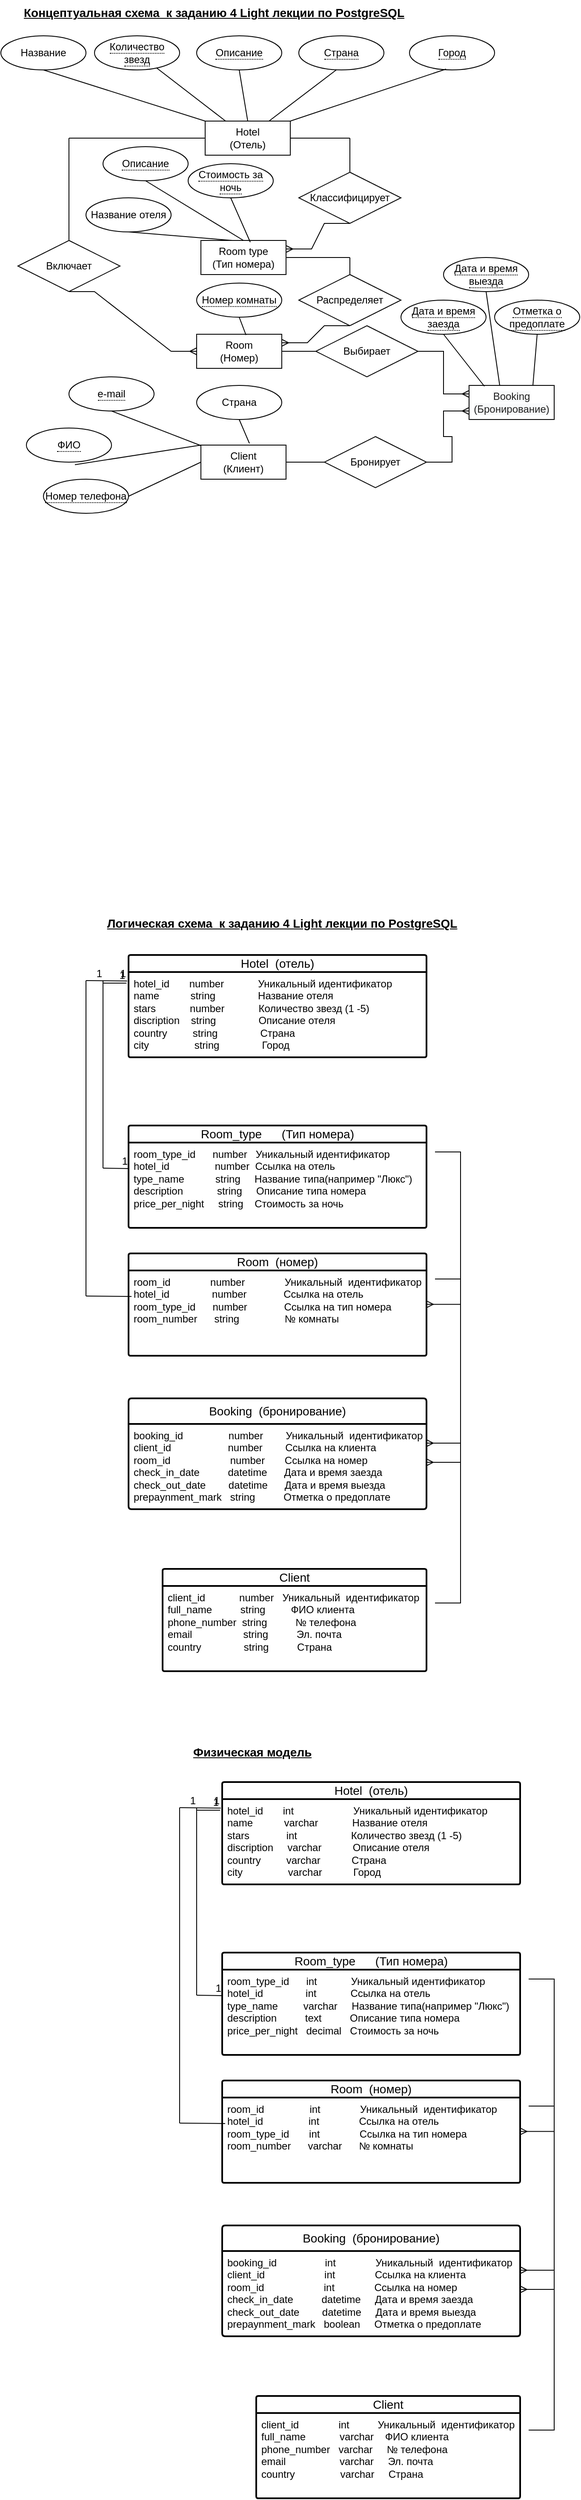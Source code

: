 <mxfile version="26.1.0">
  <diagram id="R2lEEEUBdFMjLlhIrx00" name="Page-1">
    <mxGraphModel grid="1" page="1" gridSize="10" guides="1" tooltips="1" connect="1" arrows="1" fold="1" pageScale="1" pageWidth="850" pageHeight="1100" math="0" shadow="0" extFonts="Permanent Marker^https://fonts.googleapis.com/css?family=Permanent+Marker">
      <root>
        <mxCell id="0" />
        <mxCell id="1" parent="0" />
        <mxCell id="Js0cXWCq9HuopqKwZKAy-24" value="&lt;font style=&quot;vertical-align: inherit;&quot;&gt;&lt;font style=&quot;vertical-align: inherit; font-size: 14px;&quot;&gt;&lt;b&gt;&lt;u&gt;Логическая схема&amp;nbsp; к заданию 4 Light лекции по PostgreSQL&lt;/u&gt;&lt;/b&gt;&lt;/font&gt;&lt;/font&gt;" style="text;html=1;align=center;verticalAlign=middle;resizable=0;points=[];autosize=1;strokeColor=none;fillColor=none;" vertex="1" parent="1">
          <mxGeometry x="175" y="-2" width="430" height="30" as="geometry" />
        </mxCell>
        <mxCell id="eTRv6Jro5ZE7D0PdQX2G-57" value="&lt;font style=&quot;vertical-align: inherit;&quot;&gt;&lt;font style=&quot;vertical-align: inherit;&quot;&gt;Hotel&lt;/font&gt;&lt;/font&gt;&lt;div&gt;&lt;font style=&quot;vertical-align: inherit;&quot;&gt;&lt;font style=&quot;vertical-align: inherit;&quot;&gt;&lt;font style=&quot;vertical-align: inherit;&quot;&gt;&lt;font style=&quot;vertical-align: inherit;&quot;&gt;(Отель)&lt;/font&gt;&lt;/font&gt;&lt;/font&gt;&lt;/font&gt;&lt;/div&gt;" style="whiteSpace=wrap;html=1;align=center;" vertex="1" parent="1">
          <mxGeometry x="300" y="-928" width="100" height="40" as="geometry" />
        </mxCell>
        <mxCell id="eTRv6Jro5ZE7D0PdQX2G-58" value="&lt;font style=&quot;vertical-align: inherit;&quot;&gt;&lt;font style=&quot;vertical-align: inherit;&quot;&gt;&lt;font style=&quot;vertical-align: inherit;&quot;&gt;&lt;font style=&quot;vertical-align: inherit;&quot;&gt;Room type&lt;/font&gt;&lt;/font&gt;&lt;/font&gt;&lt;/font&gt;&lt;div&gt;&lt;font style=&quot;vertical-align: inherit;&quot;&gt;&lt;font style=&quot;vertical-align: inherit;&quot;&gt;&lt;font style=&quot;vertical-align: inherit;&quot;&gt;&lt;font style=&quot;vertical-align: inherit;&quot;&gt;&lt;font style=&quot;vertical-align: inherit;&quot;&gt;&lt;font style=&quot;vertical-align: inherit;&quot;&gt;(Тип номера)&lt;/font&gt;&lt;/font&gt;&lt;/font&gt;&lt;/font&gt;&lt;/font&gt;&lt;/font&gt;&lt;/div&gt;" style="whiteSpace=wrap;html=1;align=center;" vertex="1" parent="1">
          <mxGeometry x="295" y="-788" width="100" height="40" as="geometry" />
        </mxCell>
        <mxCell id="eTRv6Jro5ZE7D0PdQX2G-59" value="&lt;font style=&quot;vertical-align: inherit;&quot;&gt;&lt;font style=&quot;vertical-align: inherit;&quot;&gt;Room&lt;/font&gt;&lt;/font&gt;&lt;div&gt;&lt;font style=&quot;vertical-align: inherit;&quot;&gt;&lt;font style=&quot;vertical-align: inherit;&quot;&gt;&lt;font style=&quot;vertical-align: inherit;&quot;&gt;&lt;font style=&quot;vertical-align: inherit;&quot;&gt;(Номер)&lt;/font&gt;&lt;/font&gt;&lt;/font&gt;&lt;/font&gt;&lt;/div&gt;" style="whiteSpace=wrap;html=1;align=center;" vertex="1" parent="1">
          <mxGeometry x="290" y="-678" width="100" height="40" as="geometry" />
        </mxCell>
        <mxCell id="eTRv6Jro5ZE7D0PdQX2G-60" value="&lt;font style=&quot;vertical-align: inherit;&quot;&gt;&lt;font style=&quot;vertical-align: inherit;&quot;&gt;Сlient&lt;/font&gt;&lt;/font&gt;&lt;div&gt;&lt;font style=&quot;vertical-align: inherit;&quot;&gt;&lt;font style=&quot;vertical-align: inherit;&quot;&gt;&lt;font style=&quot;vertical-align: inherit;&quot;&gt;&lt;font style=&quot;vertical-align: inherit;&quot;&gt;(Клиент)&lt;/font&gt;&lt;/font&gt;&lt;/font&gt;&lt;/font&gt;&lt;/div&gt;" style="whiteSpace=wrap;html=1;align=center;" vertex="1" parent="1">
          <mxGeometry x="295" y="-548" width="100" height="40" as="geometry" />
        </mxCell>
        <mxCell id="eTRv6Jro5ZE7D0PdQX2G-61" value="&lt;div&gt;&lt;span&gt;&lt;span style=&quot;font-size: 9pt; font-family: Arial, sans-serif; color: rgb(31, 31, 31); background-color: rgb(248, 249, 250); font-variant-numeric: normal; font-variant-east-asian: normal; font-variant-alternates: normal; font-variant-position: normal; font-variant-emoji: normal; vertical-align: baseline; white-space-collapse: preserve;&quot;&gt;&lt;font style=&quot;vertical-align: inherit;&quot;&gt;&lt;font style=&quot;vertical-align: inherit;&quot;&gt;&lt;font style=&quot;vertical-align: inherit;&quot;&gt;&lt;font style=&quot;vertical-align: inherit;&quot;&gt;&lt;font style=&quot;vertical-align: inherit;&quot;&gt;&lt;font style=&quot;vertical-align: inherit;&quot;&gt;&lt;br&gt;&lt;/font&gt;&lt;/font&gt;&lt;/font&gt;&lt;/font&gt;&lt;/font&gt;&lt;/font&gt;&lt;/span&gt;&lt;/span&gt;&lt;/div&gt;&lt;div&gt;&lt;span&gt;&lt;span style=&quot;font-size: 9pt; font-family: Arial, sans-serif; color: rgb(31, 31, 31); background-color: rgb(248, 249, 250); font-variant-numeric: normal; font-variant-east-asian: normal; font-variant-alternates: normal; font-variant-position: normal; font-variant-emoji: normal; vertical-align: baseline; white-space-collapse: preserve;&quot;&gt;&lt;font style=&quot;vertical-align: inherit;&quot;&gt;&lt;font style=&quot;vertical-align: inherit;&quot;&gt;&lt;font style=&quot;vertical-align: inherit;&quot;&gt;&lt;font style=&quot;vertical-align: inherit;&quot;&gt;&lt;font style=&quot;vertical-align: inherit;&quot;&gt;&lt;font style=&quot;vertical-align: inherit;&quot;&gt;Booking&lt;/font&gt;&lt;/font&gt;&lt;/font&gt;&lt;/font&gt;&lt;/font&gt;&lt;/font&gt;&lt;/span&gt;&lt;/span&gt;&lt;/div&gt;&lt;span id=&quot;docs-internal-guid-69115214-7fff-f056-1302-b31d74c3d229&quot;&gt;&lt;span style=&quot;font-size: 9pt; font-family: Arial, sans-serif; color: rgb(31, 31, 31); background-color: rgb(248, 249, 250); font-variant-numeric: normal; font-variant-east-asian: normal; font-variant-alternates: normal; font-variant-position: normal; font-variant-emoji: normal; vertical-align: baseline; white-space-collapse: preserve;&quot;&gt;&lt;font style=&quot;vertical-align: inherit;&quot;&gt;&lt;font style=&quot;vertical-align: inherit;&quot;&gt;&lt;font style=&quot;vertical-align: inherit;&quot;&gt;&lt;font style=&quot;vertical-align: inherit;&quot;&gt;(Бронирование)&lt;/font&gt;&lt;/font&gt;&lt;/font&gt;&lt;/font&gt;&lt;/span&gt;&lt;/span&gt;&lt;div&gt;&lt;br&gt;&lt;/div&gt;" style="whiteSpace=wrap;html=1;align=center;" vertex="1" parent="1">
          <mxGeometry x="610" y="-618" width="100" height="40" as="geometry" />
        </mxCell>
        <mxCell id="eTRv6Jro5ZE7D0PdQX2G-62" value="" style="edgeStyle=entityRelationEdgeStyle;fontSize=12;html=1;endArrow=ERmany;rounded=0;entryX=1;entryY=0.25;entryDx=0;entryDy=0;exitX=0.5;exitY=1;exitDx=0;exitDy=0;" edge="1" parent="1" source="eTRv6Jro5ZE7D0PdQX2G-108" target="eTRv6Jro5ZE7D0PdQX2G-59">
          <mxGeometry width="100" height="100" relative="1" as="geometry">
            <mxPoint x="400" y="-768" as="sourcePoint" />
            <mxPoint x="280" y="-668" as="targetPoint" />
            <Array as="points">
              <mxPoint x="240" y="-698" />
              <mxPoint x="265" y="-708" />
              <mxPoint x="260" y="-688" />
              <mxPoint x="220" y="-698" />
              <mxPoint x="220" y="-698" />
              <mxPoint x="265" y="-708" />
            </Array>
          </mxGeometry>
        </mxCell>
        <mxCell id="eTRv6Jro5ZE7D0PdQX2G-63" value="" style="edgeStyle=entityRelationEdgeStyle;fontSize=12;html=1;endArrow=ERmany;rounded=0;exitX=1;exitY=0.5;exitDx=0;exitDy=0;entryX=0;entryY=0.25;entryDx=0;entryDy=0;" edge="1" parent="1" source="eTRv6Jro5ZE7D0PdQX2G-111" target="eTRv6Jro5ZE7D0PdQX2G-61">
          <mxGeometry width="100" height="100" relative="1" as="geometry">
            <mxPoint x="290" y="-638" as="sourcePoint" />
            <mxPoint x="500" y="-758" as="targetPoint" />
          </mxGeometry>
        </mxCell>
        <mxCell id="eTRv6Jro5ZE7D0PdQX2G-64" value="&lt;span style=&quot;border-bottom: 1px dotted&quot;&gt;&lt;font style=&quot;vertical-align: inherit;&quot;&gt;&lt;font style=&quot;vertical-align: inherit;&quot;&gt;Количество звезд&lt;/font&gt;&lt;/font&gt;&lt;/span&gt;" style="ellipse;whiteSpace=wrap;html=1;align=center;" vertex="1" parent="1">
          <mxGeometry x="170" y="-1028" width="100" height="40" as="geometry" />
        </mxCell>
        <mxCell id="eTRv6Jro5ZE7D0PdQX2G-65" value="&lt;span style=&quot;border-bottom: 1px dotted&quot;&gt;&lt;font style=&quot;vertical-align: inherit;&quot;&gt;&lt;font style=&quot;vertical-align: inherit;&quot;&gt;Описание&lt;/font&gt;&lt;/font&gt;&lt;/span&gt;" style="ellipse;whiteSpace=wrap;html=1;align=center;" vertex="1" parent="1">
          <mxGeometry x="290" y="-1028" width="100" height="40" as="geometry" />
        </mxCell>
        <mxCell id="eTRv6Jro5ZE7D0PdQX2G-66" value="&lt;span style=&quot;border-bottom: 1px dotted&quot;&gt;&lt;font style=&quot;vertical-align: inherit;&quot;&gt;&lt;font style=&quot;vertical-align: inherit;&quot;&gt;Страна&lt;/font&gt;&lt;/font&gt;&lt;/span&gt;" style="ellipse;whiteSpace=wrap;html=1;align=center;" vertex="1" parent="1">
          <mxGeometry x="410" y="-1028" width="100" height="40" as="geometry" />
        </mxCell>
        <mxCell id="eTRv6Jro5ZE7D0PdQX2G-67" value="&lt;span style=&quot;border-bottom: 1px dotted&quot;&gt;&lt;font style=&quot;vertical-align: inherit;&quot;&gt;&lt;font style=&quot;vertical-align: inherit;&quot;&gt;Город&lt;/font&gt;&lt;/font&gt;&lt;/span&gt;" style="ellipse;whiteSpace=wrap;html=1;align=center;" vertex="1" parent="1">
          <mxGeometry x="540" y="-1028" width="100" height="40" as="geometry" />
        </mxCell>
        <mxCell id="eTRv6Jro5ZE7D0PdQX2G-68" value="&lt;font style=&quot;vertical-align: inherit;&quot;&gt;&lt;font style=&quot;vertical-align: inherit;&quot;&gt;Название&lt;/font&gt;&lt;/font&gt;" style="ellipse;whiteSpace=wrap;html=1;align=center;" vertex="1" parent="1">
          <mxGeometry x="60" y="-1028" width="100" height="40" as="geometry" />
        </mxCell>
        <mxCell id="eTRv6Jro5ZE7D0PdQX2G-69" value="" style="endArrow=none;html=1;rounded=0;entryX=0.5;entryY=1;entryDx=0;entryDy=0;exitX=0;exitY=0;exitDx=0;exitDy=0;" edge="1" parent="1" source="eTRv6Jro5ZE7D0PdQX2G-57" target="eTRv6Jro5ZE7D0PdQX2G-68">
          <mxGeometry width="50" height="50" relative="1" as="geometry">
            <mxPoint x="320" y="-658" as="sourcePoint" />
            <mxPoint x="370" y="-708" as="targetPoint" />
          </mxGeometry>
        </mxCell>
        <mxCell id="eTRv6Jro5ZE7D0PdQX2G-70" value="" style="endArrow=none;html=1;rounded=0;" edge="1" parent="1" source="eTRv6Jro5ZE7D0PdQX2G-57" target="eTRv6Jro5ZE7D0PdQX2G-64">
          <mxGeometry width="50" height="50" relative="1" as="geometry">
            <mxPoint x="320" y="-658" as="sourcePoint" />
            <mxPoint x="370" y="-708" as="targetPoint" />
          </mxGeometry>
        </mxCell>
        <mxCell id="eTRv6Jro5ZE7D0PdQX2G-71" value="" style="endArrow=none;html=1;rounded=0;entryX=0.5;entryY=1;entryDx=0;entryDy=0;exitX=0.5;exitY=0;exitDx=0;exitDy=0;" edge="1" parent="1" source="eTRv6Jro5ZE7D0PdQX2G-57" target="eTRv6Jro5ZE7D0PdQX2G-65">
          <mxGeometry width="50" height="50" relative="1" as="geometry">
            <mxPoint x="320" y="-658" as="sourcePoint" />
            <mxPoint x="370" y="-708" as="targetPoint" />
          </mxGeometry>
        </mxCell>
        <mxCell id="eTRv6Jro5ZE7D0PdQX2G-72" value="" style="endArrow=none;html=1;rounded=0;entryX=0.44;entryY=1;entryDx=0;entryDy=0;entryPerimeter=0;exitX=0.75;exitY=0;exitDx=0;exitDy=0;" edge="1" parent="1" source="eTRv6Jro5ZE7D0PdQX2G-57" target="eTRv6Jro5ZE7D0PdQX2G-66">
          <mxGeometry width="50" height="50" relative="1" as="geometry">
            <mxPoint x="320" y="-658" as="sourcePoint" />
            <mxPoint x="370" y="-708" as="targetPoint" />
          </mxGeometry>
        </mxCell>
        <mxCell id="eTRv6Jro5ZE7D0PdQX2G-73" value="" style="endArrow=none;html=1;rounded=0;entryX=0.43;entryY=0.975;entryDx=0;entryDy=0;entryPerimeter=0;exitX=1;exitY=0;exitDx=0;exitDy=0;" edge="1" parent="1" source="eTRv6Jro5ZE7D0PdQX2G-57" target="eTRv6Jro5ZE7D0PdQX2G-67">
          <mxGeometry width="50" height="50" relative="1" as="geometry">
            <mxPoint x="320" y="-658" as="sourcePoint" />
            <mxPoint x="370" y="-708" as="targetPoint" />
          </mxGeometry>
        </mxCell>
        <mxCell id="eTRv6Jro5ZE7D0PdQX2G-74" value="&lt;font style=&quot;vertical-align: inherit;&quot;&gt;&lt;font style=&quot;vertical-align: inherit; font-size: 14px;&quot;&gt;&lt;b&gt;&lt;u&gt;Концептуальная схема&amp;nbsp; к заданию 4 Light лекции по PostgreSQL&lt;/u&gt;&lt;/b&gt;&lt;/font&gt;&lt;/font&gt;" style="text;html=1;align=center;verticalAlign=middle;resizable=0;points=[];autosize=1;strokeColor=none;fillColor=none;" vertex="1" parent="1">
          <mxGeometry x="75" y="-1070" width="470" height="30" as="geometry" />
        </mxCell>
        <mxCell id="eTRv6Jro5ZE7D0PdQX2G-75" value="&lt;font style=&quot;vertical-align: inherit;&quot;&gt;&lt;font style=&quot;vertical-align: inherit;&quot;&gt;Название отеля&lt;/font&gt;&lt;/font&gt;" style="ellipse;whiteSpace=wrap;html=1;align=center;" vertex="1" parent="1">
          <mxGeometry x="160" y="-838" width="100" height="40" as="geometry" />
        </mxCell>
        <mxCell id="eTRv6Jro5ZE7D0PdQX2G-76" value="&lt;span style=&quot;border-bottom: 1px dotted&quot;&gt;&lt;font style=&quot;vertical-align: inherit;&quot;&gt;&lt;font style=&quot;vertical-align: inherit;&quot;&gt;Стоимость за ночь&lt;/font&gt;&lt;/font&gt;&lt;/span&gt;" style="ellipse;whiteSpace=wrap;html=1;align=center;" vertex="1" parent="1">
          <mxGeometry x="280" y="-878" width="100" height="40" as="geometry" />
        </mxCell>
        <mxCell id="eTRv6Jro5ZE7D0PdQX2G-77" value="&lt;span style=&quot;border-bottom: 1px dotted&quot;&gt;&lt;font style=&quot;vertical-align: inherit;&quot;&gt;&lt;font style=&quot;vertical-align: inherit;&quot;&gt;Описание&lt;/font&gt;&lt;/font&gt;&lt;/span&gt;" style="ellipse;whiteSpace=wrap;html=1;align=center;" vertex="1" parent="1">
          <mxGeometry x="180" y="-898" width="100" height="40" as="geometry" />
        </mxCell>
        <mxCell id="eTRv6Jro5ZE7D0PdQX2G-78" value="" style="endArrow=none;html=1;rounded=0;entryX=0.5;entryY=1;entryDx=0;entryDy=0;exitX=0.5;exitY=0;exitDx=0;exitDy=0;" edge="1" parent="1" source="eTRv6Jro5ZE7D0PdQX2G-58" target="eTRv6Jro5ZE7D0PdQX2G-77">
          <mxGeometry width="50" height="50" relative="1" as="geometry">
            <mxPoint x="320" y="-658" as="sourcePoint" />
            <mxPoint x="370" y="-708" as="targetPoint" />
          </mxGeometry>
        </mxCell>
        <mxCell id="eTRv6Jro5ZE7D0PdQX2G-79" value="" style="endArrow=none;html=1;rounded=0;entryX=0.5;entryY=1;entryDx=0;entryDy=0;exitX=0.58;exitY=0.05;exitDx=0;exitDy=0;exitPerimeter=0;" edge="1" parent="1" source="eTRv6Jro5ZE7D0PdQX2G-58" target="eTRv6Jro5ZE7D0PdQX2G-76">
          <mxGeometry width="50" height="50" relative="1" as="geometry">
            <mxPoint x="320" y="-658" as="sourcePoint" />
            <mxPoint x="370" y="-708" as="targetPoint" />
          </mxGeometry>
        </mxCell>
        <mxCell id="eTRv6Jro5ZE7D0PdQX2G-80" value="" style="endArrow=none;html=1;rounded=0;entryX=0.5;entryY=1;entryDx=0;entryDy=0;exitX=0.37;exitY=0;exitDx=0;exitDy=0;exitPerimeter=0;" edge="1" parent="1" source="eTRv6Jro5ZE7D0PdQX2G-58" target="eTRv6Jro5ZE7D0PdQX2G-75">
          <mxGeometry width="50" height="50" relative="1" as="geometry">
            <mxPoint x="320" y="-658" as="sourcePoint" />
            <mxPoint x="370" y="-708" as="targetPoint" />
          </mxGeometry>
        </mxCell>
        <mxCell id="eTRv6Jro5ZE7D0PdQX2G-81" value="&lt;span style=&quot;border-bottom: 1px dotted&quot;&gt;&lt;font style=&quot;vertical-align: inherit;&quot;&gt;&lt;font style=&quot;vertical-align: inherit;&quot;&gt;Номер комнаты&lt;/font&gt;&lt;/font&gt;&lt;/span&gt;" style="ellipse;whiteSpace=wrap;html=1;align=center;" vertex="1" parent="1">
          <mxGeometry x="290" y="-738" width="100" height="40" as="geometry" />
        </mxCell>
        <mxCell id="eTRv6Jro5ZE7D0PdQX2G-82" value="" style="endArrow=none;html=1;rounded=0;entryX=0.5;entryY=1;entryDx=0;entryDy=0;exitX=0.58;exitY=0.025;exitDx=0;exitDy=0;exitPerimeter=0;" edge="1" parent="1" source="eTRv6Jro5ZE7D0PdQX2G-59" target="eTRv6Jro5ZE7D0PdQX2G-81">
          <mxGeometry width="50" height="50" relative="1" as="geometry">
            <mxPoint x="320" y="-658" as="sourcePoint" />
            <mxPoint x="370" y="-708" as="targetPoint" />
          </mxGeometry>
        </mxCell>
        <mxCell id="eTRv6Jro5ZE7D0PdQX2G-83" value="&lt;span style=&quot;border-bottom: 1px dotted&quot;&gt;&lt;font style=&quot;vertical-align: inherit;&quot;&gt;&lt;font style=&quot;vertical-align: inherit;&quot;&gt;Дата и время выезда&lt;/font&gt;&lt;/font&gt;&lt;/span&gt;" style="ellipse;whiteSpace=wrap;html=1;align=center;" vertex="1" parent="1">
          <mxGeometry x="580" y="-768" width="100" height="40" as="geometry" />
        </mxCell>
        <mxCell id="eTRv6Jro5ZE7D0PdQX2G-84" value="&lt;span style=&quot;border-bottom: 1px dotted&quot;&gt;&lt;font style=&quot;vertical-align: inherit;&quot;&gt;&lt;font style=&quot;vertical-align: inherit;&quot;&gt;Дата и время заезда&lt;/font&gt;&lt;/font&gt;&lt;/span&gt;" style="ellipse;whiteSpace=wrap;html=1;align=center;" vertex="1" parent="1">
          <mxGeometry x="530" y="-718" width="100" height="40" as="geometry" />
        </mxCell>
        <mxCell id="eTRv6Jro5ZE7D0PdQX2G-85" value="&lt;span style=&quot;border-bottom: 1px dotted&quot;&gt;&lt;font style=&quot;vertical-align: inherit;&quot;&gt;&lt;font style=&quot;vertical-align: inherit;&quot;&gt;Отметка о предоплате&lt;/font&gt;&lt;/font&gt;&lt;/span&gt;" style="ellipse;whiteSpace=wrap;html=1;align=center;" vertex="1" parent="1">
          <mxGeometry x="640" y="-718" width="100" height="40" as="geometry" />
        </mxCell>
        <mxCell id="eTRv6Jro5ZE7D0PdQX2G-86" value="" style="endArrow=none;html=1;rounded=0;entryX=0.5;entryY=1;entryDx=0;entryDy=0;exitX=0.18;exitY=0.025;exitDx=0;exitDy=0;exitPerimeter=0;" edge="1" parent="1" source="eTRv6Jro5ZE7D0PdQX2G-61" target="eTRv6Jro5ZE7D0PdQX2G-84">
          <mxGeometry width="50" height="50" relative="1" as="geometry">
            <mxPoint x="320" y="-658" as="sourcePoint" />
            <mxPoint x="370" y="-708" as="targetPoint" />
          </mxGeometry>
        </mxCell>
        <mxCell id="eTRv6Jro5ZE7D0PdQX2G-87" value="" style="endArrow=none;html=1;rounded=0;entryX=0.5;entryY=1;entryDx=0;entryDy=0;exitX=0.36;exitY=0;exitDx=0;exitDy=0;exitPerimeter=0;" edge="1" parent="1" source="eTRv6Jro5ZE7D0PdQX2G-61" target="eTRv6Jro5ZE7D0PdQX2G-83">
          <mxGeometry width="50" height="50" relative="1" as="geometry">
            <mxPoint x="320" y="-658" as="sourcePoint" />
            <mxPoint x="370" y="-708" as="targetPoint" />
          </mxGeometry>
        </mxCell>
        <mxCell id="eTRv6Jro5ZE7D0PdQX2G-88" value="" style="endArrow=none;html=1;rounded=0;entryX=0.5;entryY=1;entryDx=0;entryDy=0;exitX=0.75;exitY=0;exitDx=0;exitDy=0;" edge="1" parent="1" source="eTRv6Jro5ZE7D0PdQX2G-61" target="eTRv6Jro5ZE7D0PdQX2G-85">
          <mxGeometry width="50" height="50" relative="1" as="geometry">
            <mxPoint x="320" y="-658" as="sourcePoint" />
            <mxPoint x="370" y="-708" as="targetPoint" />
          </mxGeometry>
        </mxCell>
        <mxCell id="eTRv6Jro5ZE7D0PdQX2G-89" value="Страна" style="ellipse;whiteSpace=wrap;html=1;align=center;" vertex="1" parent="1">
          <mxGeometry x="290" y="-618" width="100" height="40" as="geometry" />
        </mxCell>
        <mxCell id="eTRv6Jro5ZE7D0PdQX2G-90" value="&lt;span style=&quot;border-bottom: 1px dotted&quot;&gt;&lt;font style=&quot;vertical-align: inherit;&quot;&gt;&lt;font style=&quot;vertical-align: inherit;&quot;&gt;e-mail&lt;/font&gt;&lt;/font&gt;&lt;/span&gt;" style="ellipse;whiteSpace=wrap;html=1;align=center;" vertex="1" parent="1">
          <mxGeometry x="140" y="-628" width="100" height="40" as="geometry" />
        </mxCell>
        <mxCell id="eTRv6Jro5ZE7D0PdQX2G-91" value="&lt;span style=&quot;border-bottom: 1px dotted&quot;&gt;&lt;font style=&quot;vertical-align: inherit;&quot;&gt;&lt;font style=&quot;vertical-align: inherit;&quot;&gt;ФИО&lt;/font&gt;&lt;/font&gt;&lt;/span&gt;" style="ellipse;whiteSpace=wrap;html=1;align=center;" vertex="1" parent="1">
          <mxGeometry x="90" y="-568" width="100" height="40" as="geometry" />
        </mxCell>
        <mxCell id="eTRv6Jro5ZE7D0PdQX2G-92" value="&lt;span style=&quot;border-bottom: 1px dotted&quot;&gt;&lt;font style=&quot;vertical-align: inherit;&quot;&gt;&lt;font style=&quot;vertical-align: inherit;&quot;&gt;Номер телефона&lt;/font&gt;&lt;/font&gt;&lt;/span&gt;" style="ellipse;whiteSpace=wrap;html=1;align=center;" vertex="1" parent="1">
          <mxGeometry x="110" y="-508" width="100" height="40" as="geometry" />
        </mxCell>
        <mxCell id="eTRv6Jro5ZE7D0PdQX2G-93" value="" style="endArrow=none;html=1;rounded=0;exitX=0.5;exitY=1;exitDx=0;exitDy=0;" edge="1" parent="1" source="eTRv6Jro5ZE7D0PdQX2G-90" target="eTRv6Jro5ZE7D0PdQX2G-60">
          <mxGeometry width="50" height="50" relative="1" as="geometry">
            <mxPoint x="320" y="-658" as="sourcePoint" />
            <mxPoint x="370" y="-708" as="targetPoint" />
          </mxGeometry>
        </mxCell>
        <mxCell id="eTRv6Jro5ZE7D0PdQX2G-94" value="" style="endArrow=none;html=1;rounded=0;entryX=0.5;entryY=1;entryDx=0;entryDy=0;exitX=0.57;exitY=-0.05;exitDx=0;exitDy=0;exitPerimeter=0;" edge="1" parent="1" source="eTRv6Jro5ZE7D0PdQX2G-60" target="eTRv6Jro5ZE7D0PdQX2G-89">
          <mxGeometry width="50" height="50" relative="1" as="geometry">
            <mxPoint x="320" y="-658" as="sourcePoint" />
            <mxPoint x="370" y="-708" as="targetPoint" />
          </mxGeometry>
        </mxCell>
        <mxCell id="eTRv6Jro5ZE7D0PdQX2G-95" value="" style="endArrow=none;html=1;rounded=0;exitX=0.57;exitY=1.075;exitDx=0;exitDy=0;exitPerimeter=0;entryX=0;entryY=0;entryDx=0;entryDy=0;" edge="1" parent="1" source="eTRv6Jro5ZE7D0PdQX2G-91" target="eTRv6Jro5ZE7D0PdQX2G-60">
          <mxGeometry width="50" height="50" relative="1" as="geometry">
            <mxPoint x="320" y="-658" as="sourcePoint" />
            <mxPoint x="290" y="-548" as="targetPoint" />
          </mxGeometry>
        </mxCell>
        <mxCell id="eTRv6Jro5ZE7D0PdQX2G-96" value="" style="endArrow=none;html=1;rounded=0;entryX=1;entryY=0.5;entryDx=0;entryDy=0;exitX=0;exitY=0.5;exitDx=0;exitDy=0;" edge="1" parent="1" source="eTRv6Jro5ZE7D0PdQX2G-60" target="eTRv6Jro5ZE7D0PdQX2G-92">
          <mxGeometry width="50" height="50" relative="1" as="geometry">
            <mxPoint x="320" y="-658" as="sourcePoint" />
            <mxPoint x="370" y="-708" as="targetPoint" />
          </mxGeometry>
        </mxCell>
        <mxCell id="eTRv6Jro5ZE7D0PdQX2G-97" value="" style="edgeStyle=entityRelationEdgeStyle;fontSize=12;html=1;endArrow=ERmany;rounded=0;entryX=1;entryY=0.25;entryDx=0;entryDy=0;exitX=0.5;exitY=1;exitDx=0;exitDy=0;" edge="1" parent="1" source="eTRv6Jro5ZE7D0PdQX2G-105" target="eTRv6Jro5ZE7D0PdQX2G-58">
          <mxGeometry width="100" height="100" relative="1" as="geometry">
            <mxPoint x="400" y="-908" as="sourcePoint" />
            <mxPoint x="390" y="-738" as="targetPoint" />
          </mxGeometry>
        </mxCell>
        <mxCell id="eTRv6Jro5ZE7D0PdQX2G-98" value="Включает" style="shape=rhombus;perimeter=rhombusPerimeter;whiteSpace=wrap;html=1;align=center;" vertex="1" parent="1">
          <mxGeometry x="80" y="-788" width="120" height="60" as="geometry" />
        </mxCell>
        <mxCell id="eTRv6Jro5ZE7D0PdQX2G-99" value="" style="edgeStyle=entityRelationEdgeStyle;fontSize=12;html=1;endArrow=ERmany;rounded=0;entryX=0;entryY=0.5;entryDx=0;entryDy=0;exitX=0.5;exitY=1;exitDx=0;exitDy=0;" edge="1" parent="1" source="eTRv6Jro5ZE7D0PdQX2G-98" target="eTRv6Jro5ZE7D0PdQX2G-59">
          <mxGeometry width="100" height="100" relative="1" as="geometry">
            <mxPoint x="290" y="-798" as="sourcePoint" />
            <mxPoint x="390" y="-898" as="targetPoint" />
          </mxGeometry>
        </mxCell>
        <mxCell id="eTRv6Jro5ZE7D0PdQX2G-100" value="Бронирует" style="shape=rhombus;perimeter=rhombusPerimeter;whiteSpace=wrap;html=1;align=center;" vertex="1" parent="1">
          <mxGeometry x="440" y="-558" width="120" height="60" as="geometry" />
        </mxCell>
        <mxCell id="eTRv6Jro5ZE7D0PdQX2G-101" value="" style="edgeStyle=entityRelationEdgeStyle;fontSize=12;html=1;endArrow=ERmany;rounded=0;entryX=0;entryY=0.75;entryDx=0;entryDy=0;exitX=1;exitY=0.5;exitDx=0;exitDy=0;" edge="1" parent="1" source="eTRv6Jro5ZE7D0PdQX2G-100" target="eTRv6Jro5ZE7D0PdQX2G-61">
          <mxGeometry width="100" height="100" relative="1" as="geometry">
            <mxPoint x="290" y="-798" as="sourcePoint" />
            <mxPoint x="390" y="-898" as="targetPoint" />
          </mxGeometry>
        </mxCell>
        <mxCell id="eTRv6Jro5ZE7D0PdQX2G-102" value="" style="endArrow=none;html=1;rounded=0;entryX=0;entryY=0.5;entryDx=0;entryDy=0;exitX=1;exitY=0.5;exitDx=0;exitDy=0;" edge="1" parent="1" source="eTRv6Jro5ZE7D0PdQX2G-60" target="eTRv6Jro5ZE7D0PdQX2G-100">
          <mxGeometry relative="1" as="geometry">
            <mxPoint x="260" y="-848" as="sourcePoint" />
            <mxPoint x="420" y="-848" as="targetPoint" />
          </mxGeometry>
        </mxCell>
        <mxCell id="eTRv6Jro5ZE7D0PdQX2G-103" value="" style="endArrow=none;html=1;rounded=0;exitX=0.5;exitY=0;exitDx=0;exitDy=0;" edge="1" parent="1" source="eTRv6Jro5ZE7D0PdQX2G-98">
          <mxGeometry relative="1" as="geometry">
            <mxPoint x="260" y="-848" as="sourcePoint" />
            <mxPoint x="140" y="-908" as="targetPoint" />
          </mxGeometry>
        </mxCell>
        <mxCell id="eTRv6Jro5ZE7D0PdQX2G-104" value="" style="endArrow=none;html=1;rounded=0;entryX=0;entryY=0.5;entryDx=0;entryDy=0;" edge="1" parent="1" target="eTRv6Jro5ZE7D0PdQX2G-57">
          <mxGeometry relative="1" as="geometry">
            <mxPoint x="140" y="-908" as="sourcePoint" />
            <mxPoint x="420" y="-848" as="targetPoint" />
          </mxGeometry>
        </mxCell>
        <mxCell id="eTRv6Jro5ZE7D0PdQX2G-105" value="Классифицирует" style="shape=rhombus;perimeter=rhombusPerimeter;whiteSpace=wrap;html=1;align=center;" vertex="1" parent="1">
          <mxGeometry x="410" y="-868" width="120" height="60" as="geometry" />
        </mxCell>
        <mxCell id="eTRv6Jro5ZE7D0PdQX2G-106" value="" style="endArrow=none;html=1;rounded=0;entryX=0.5;entryY=0;entryDx=0;entryDy=0;" edge="1" parent="1" target="eTRv6Jro5ZE7D0PdQX2G-105">
          <mxGeometry relative="1" as="geometry">
            <mxPoint x="470" y="-908" as="sourcePoint" />
            <mxPoint x="420" y="-848" as="targetPoint" />
          </mxGeometry>
        </mxCell>
        <mxCell id="eTRv6Jro5ZE7D0PdQX2G-107" value="" style="endArrow=none;html=1;rounded=0;exitX=1;exitY=0.5;exitDx=0;exitDy=0;" edge="1" parent="1" source="eTRv6Jro5ZE7D0PdQX2G-57">
          <mxGeometry relative="1" as="geometry">
            <mxPoint x="260" y="-848" as="sourcePoint" />
            <mxPoint x="470" y="-908" as="targetPoint" />
          </mxGeometry>
        </mxCell>
        <mxCell id="eTRv6Jro5ZE7D0PdQX2G-108" value="Распределяет" style="shape=rhombus;perimeter=rhombusPerimeter;whiteSpace=wrap;html=1;align=center;" vertex="1" parent="1">
          <mxGeometry x="410" y="-748" width="120" height="60" as="geometry" />
        </mxCell>
        <mxCell id="eTRv6Jro5ZE7D0PdQX2G-109" value="" style="endArrow=none;html=1;rounded=0;entryX=0.5;entryY=0;entryDx=0;entryDy=0;" edge="1" parent="1" target="eTRv6Jro5ZE7D0PdQX2G-108">
          <mxGeometry relative="1" as="geometry">
            <mxPoint x="470" y="-768" as="sourcePoint" />
            <mxPoint x="420" y="-848" as="targetPoint" />
          </mxGeometry>
        </mxCell>
        <mxCell id="eTRv6Jro5ZE7D0PdQX2G-110" value="" style="endArrow=none;html=1;rounded=0;exitX=1;exitY=0.5;exitDx=0;exitDy=0;" edge="1" parent="1" source="eTRv6Jro5ZE7D0PdQX2G-58">
          <mxGeometry relative="1" as="geometry">
            <mxPoint x="260" y="-848" as="sourcePoint" />
            <mxPoint x="470" y="-768" as="targetPoint" />
          </mxGeometry>
        </mxCell>
        <mxCell id="eTRv6Jro5ZE7D0PdQX2G-111" value="Выбирает" style="shape=rhombus;perimeter=rhombusPerimeter;whiteSpace=wrap;html=1;align=center;" vertex="1" parent="1">
          <mxGeometry x="430" y="-688" width="120" height="60" as="geometry" />
        </mxCell>
        <mxCell id="eTRv6Jro5ZE7D0PdQX2G-112" value="" style="endArrow=none;html=1;rounded=0;entryX=0;entryY=0.5;entryDx=0;entryDy=0;" edge="1" parent="1" source="eTRv6Jro5ZE7D0PdQX2G-59" target="eTRv6Jro5ZE7D0PdQX2G-111">
          <mxGeometry relative="1" as="geometry">
            <mxPoint x="260" y="-848" as="sourcePoint" />
            <mxPoint x="420" y="-848" as="targetPoint" />
          </mxGeometry>
        </mxCell>
        <mxCell id="eTRv6Jro5ZE7D0PdQX2G-206" value="Client" style="swimlane;childLayout=stackLayout;horizontal=1;startSize=20;horizontalStack=0;rounded=1;fontSize=14;fontStyle=0;strokeWidth=2;resizeParent=0;resizeLast=1;shadow=0;dashed=0;align=center;arcSize=4;whiteSpace=wrap;html=1;" vertex="1" parent="1">
          <mxGeometry x="250" y="770" width="310" height="120" as="geometry" />
        </mxCell>
        <mxCell id="eTRv6Jro5ZE7D0PdQX2G-207" value="client_id&amp;nbsp; &amp;nbsp; &amp;nbsp; &amp;nbsp; &amp;nbsp; &amp;nbsp; number&amp;nbsp; &amp;nbsp;Уникальный&amp;nbsp;&amp;nbsp;&lt;span style=&quot;background-color: transparent; color: light-dark(rgb(0, 0, 0), rgb(255, 255, 255));&quot;&gt;идентификатор&lt;/span&gt;&lt;div&gt;full_name&amp;nbsp; &amp;nbsp; &amp;nbsp; &amp;nbsp; &amp;nbsp;&amp;nbsp;&lt;span style=&quot;background-color: transparent; color: light-dark(rgb(0, 0, 0), rgb(255, 255, 255));&quot;&gt;string&amp;nbsp; &amp;nbsp; &amp;nbsp;&amp;nbsp;&lt;/span&gt;&lt;span style=&quot;background-color: transparent; color: light-dark(rgb(0, 0, 0), rgb(255, 255, 255));&quot;&gt;&amp;nbsp; &amp;nbsp;ФИО клиента&lt;/span&gt;&lt;/div&gt;&lt;div&gt;phone_number&amp;nbsp;&amp;nbsp;&lt;span style=&quot;background-color: transparent; color: light-dark(rgb(0, 0, 0), rgb(255, 255, 255));&quot;&gt;string&lt;/span&gt;&lt;span style=&quot;background-color: transparent; color: light-dark(rgb(0, 0, 0), rgb(255, 255, 255));&quot;&gt;&amp;nbsp; &amp;nbsp; &amp;nbsp; &amp;nbsp; &amp;nbsp; № телефона&lt;/span&gt;&lt;/div&gt;&lt;div&gt;email&amp;nbsp; &amp;nbsp; &amp;nbsp; &amp;nbsp; &amp;nbsp; &amp;nbsp; &amp;nbsp; &amp;nbsp; &amp;nbsp;&amp;nbsp;&lt;span style=&quot;background-color: transparent; color: light-dark(rgb(0, 0, 0), rgb(255, 255, 255));&quot;&gt;string&lt;/span&gt;&lt;span style=&quot;background-color: transparent; color: light-dark(rgb(0, 0, 0), rgb(255, 255, 255));&quot;&gt;&amp;nbsp; &amp;nbsp; &amp;nbsp; &amp;nbsp; &amp;nbsp; Эл. почта&lt;/span&gt;&lt;/div&gt;&lt;div&gt;country&amp;nbsp; &amp;nbsp; &amp;nbsp; &amp;nbsp; &amp;nbsp; &amp;nbsp; &amp;nbsp; &amp;nbsp;&lt;span style=&quot;background-color: transparent; color: light-dark(rgb(0, 0, 0), rgb(255, 255, 255));&quot;&gt;string&amp;nbsp; &amp;nbsp; &amp;nbsp;&lt;/span&gt;&lt;span style=&quot;background-color: transparent; color: light-dark(rgb(0, 0, 0), rgb(255, 255, 255));&quot;&gt;&amp;nbsp; &amp;nbsp; &amp;nbsp;Страна&amp;nbsp;&lt;/span&gt;&lt;/div&gt;" style="align=left;strokeColor=none;fillColor=none;spacingLeft=4;spacingRight=4;fontSize=12;verticalAlign=top;resizable=0;rotatable=0;part=1;html=1;whiteSpace=wrap;" vertex="1" parent="eTRv6Jro5ZE7D0PdQX2G-206">
          <mxGeometry y="20" width="310" height="100" as="geometry" />
        </mxCell>
        <mxCell id="eTRv6Jro5ZE7D0PdQX2G-208" value="Booking&amp;nbsp; (бронирование)" style="swimlane;childLayout=stackLayout;horizontal=1;startSize=30;horizontalStack=0;rounded=1;fontSize=14;fontStyle=0;strokeWidth=2;resizeParent=0;resizeLast=1;shadow=0;dashed=0;align=center;arcSize=4;whiteSpace=wrap;html=1;" vertex="1" parent="1">
          <mxGeometry x="210" y="570" width="350" height="130" as="geometry" />
        </mxCell>
        <mxCell id="eTRv6Jro5ZE7D0PdQX2G-209" value="booking_id&amp;nbsp; &amp;nbsp; &amp;nbsp; &amp;nbsp; &amp;nbsp; &amp;nbsp; &amp;nbsp; &amp;nbsp; number&amp;nbsp;&amp;nbsp; &amp;nbsp; &amp;nbsp; &amp;nbsp;Уникальный&amp;nbsp;&amp;nbsp;&lt;span style=&quot;color: light-dark(rgb(0, 0, 0), rgb(255, 255, 255)); background-color: transparent;&quot;&gt;идентификатор&lt;/span&gt;&lt;div&gt;client_id&amp;nbsp; &amp;nbsp; &amp;nbsp; &amp;nbsp; &amp;nbsp; &amp;nbsp; &amp;nbsp; &amp;nbsp; &amp;nbsp; &amp;nbsp;&amp;nbsp;&lt;span style=&quot;background-color: transparent; color: light-dark(rgb(0, 0, 0), rgb(255, 255, 255));&quot;&gt;number&amp;nbsp;&amp;nbsp;&lt;/span&gt;&lt;span style=&quot;background-color: transparent; color: light-dark(rgb(0, 0, 0), rgb(255, 255, 255));&quot;&gt;&amp;nbsp; &amp;nbsp; &amp;nbsp; Ссылка на клиента&lt;/span&gt;&lt;/div&gt;&lt;div&gt;room_id&amp;nbsp; &amp;nbsp; &amp;nbsp; &amp;nbsp; &amp;nbsp; &amp;nbsp; &amp;nbsp; &amp;nbsp; &amp;nbsp; &amp;nbsp; &amp;nbsp;&lt;span style=&quot;background-color: transparent; color: light-dark(rgb(0, 0, 0), rgb(255, 255, 255));&quot;&gt;number&amp;nbsp; &lt;/span&gt;&lt;span style=&quot;background-color: transparent; color: light-dark(rgb(0, 0, 0), rgb(255, 255, 255));&quot;&gt;&amp;nbsp; &amp;nbsp; &amp;nbsp;Ссылка на номер&amp;nbsp;&lt;/span&gt;&lt;/div&gt;&lt;div&gt;check_in_date&amp;nbsp; &amp;nbsp; &amp;nbsp; &amp;nbsp; &amp;nbsp; datetime&amp;nbsp; &amp;nbsp; &amp;nbsp; Дата и время заезда&lt;/div&gt;&lt;div&gt;check_out_date&amp;nbsp; &amp;nbsp; &amp;nbsp; &amp;nbsp; datetime&amp;nbsp; &amp;nbsp; &amp;nbsp; Дата и время выезда&lt;/div&gt;&lt;div&gt;prepaynment_mark&amp;nbsp; &amp;nbsp;string&amp;nbsp; &amp;nbsp; &amp;nbsp; &amp;nbsp; &amp;nbsp; Отметка о предоплате&lt;/div&gt;" style="align=left;strokeColor=none;fillColor=none;spacingLeft=4;spacingRight=4;fontSize=12;verticalAlign=top;resizable=0;rotatable=0;part=1;html=1;whiteSpace=wrap;" vertex="1" parent="eTRv6Jro5ZE7D0PdQX2G-208">
          <mxGeometry y="30" width="350" height="90" as="geometry" />
        </mxCell>
        <mxCell id="eTRv6Jro5ZE7D0PdQX2G-210" style="align=left;strokeColor=none;fillColor=none;spacingLeft=4;spacingRight=4;fontSize=12;verticalAlign=top;resizable=0;rotatable=0;part=1;html=1;whiteSpace=wrap;" vertex="1" parent="eTRv6Jro5ZE7D0PdQX2G-208">
          <mxGeometry y="120" width="350" as="geometry" />
        </mxCell>
        <mxCell id="eTRv6Jro5ZE7D0PdQX2G-211" style="align=left;strokeColor=none;fillColor=none;spacingLeft=4;spacingRight=4;fontSize=12;verticalAlign=top;resizable=0;rotatable=0;part=1;html=1;whiteSpace=wrap;" vertex="1" parent="eTRv6Jro5ZE7D0PdQX2G-208">
          <mxGeometry y="120" width="350" height="10" as="geometry" />
        </mxCell>
        <mxCell id="eTRv6Jro5ZE7D0PdQX2G-212" value="" style="edgeStyle=entityRelationEdgeStyle;fontSize=12;html=1;endArrow=ERmany;rounded=0;entryX=1;entryY=0.25;entryDx=0;entryDy=0;" edge="1" parent="1" target="eTRv6Jro5ZE7D0PdQX2G-209">
          <mxGeometry width="100" height="100" relative="1" as="geometry">
            <mxPoint x="570" y="810" as="sourcePoint" />
            <mxPoint x="650" y="650" as="targetPoint" />
          </mxGeometry>
        </mxCell>
        <mxCell id="eTRv6Jro5ZE7D0PdQX2G-213" value="Room&amp;nbsp; (номер)" style="swimlane;childLayout=stackLayout;horizontal=1;startSize=20;horizontalStack=0;rounded=1;fontSize=14;fontStyle=0;strokeWidth=2;resizeParent=0;resizeLast=1;shadow=0;dashed=0;align=center;arcSize=4;whiteSpace=wrap;html=1;" vertex="1" parent="1">
          <mxGeometry x="210" y="400" width="350" height="120" as="geometry" />
        </mxCell>
        <mxCell id="eTRv6Jro5ZE7D0PdQX2G-214" value="room_id&amp;nbsp; &amp;nbsp; &amp;nbsp; &amp;nbsp; &amp;nbsp; &amp;nbsp; &amp;nbsp; number&amp;nbsp; &amp;nbsp; &amp;nbsp; &amp;nbsp; &amp;nbsp; &amp;nbsp; &amp;nbsp; Уникальный&amp;nbsp;&amp;nbsp;&lt;span style=&quot;color: light-dark(rgb(0, 0, 0), rgb(255, 255, 255)); background-color: transparent;&quot;&gt;идентификатор&lt;/span&gt;&lt;div&gt;&lt;span style=&quot;color: light-dark(rgb(0, 0, 0), rgb(255, 255, 255)); background-color: transparent;&quot;&gt;hotel_id&amp;nbsp; &amp;nbsp; &amp;nbsp; &amp;nbsp; &amp;nbsp; &amp;nbsp; &amp;nbsp; &amp;nbsp;&lt;/span&gt;&lt;span style=&quot;background-color: transparent; color: light-dark(rgb(0, 0, 0), rgb(255, 255, 255));&quot;&gt;number&amp;nbsp; &amp;nbsp; &amp;nbsp; &amp;nbsp;&lt;/span&gt;&lt;span style=&quot;background-color: transparent; color: light-dark(rgb(0, 0, 0), rgb(255, 255, 255));&quot;&gt;&amp;nbsp;&amp;nbsp; &amp;nbsp; &amp;nbsp;Ссылка на отель&lt;/span&gt;&lt;/div&gt;&lt;div&gt;room_type_id&amp;nbsp; &amp;nbsp; &amp;nbsp;&amp;nbsp;&lt;span style=&quot;background-color: transparent; color: light-dark(rgb(0, 0, 0), rgb(255, 255, 255));&quot;&gt;number&amp;nbsp; &amp;nbsp; &amp;nbsp;&amp;nbsp;&lt;/span&gt;&lt;span style=&quot;background-color: transparent; color: light-dark(rgb(0, 0, 0), rgb(255, 255, 255));&quot;&gt;&amp;nbsp; &amp;nbsp; &amp;nbsp; &amp;nbsp;Ссылка на тип номера&lt;/span&gt;&lt;/div&gt;&lt;div&gt;room_number&amp;nbsp; &amp;nbsp; &amp;nbsp;&amp;nbsp;&lt;span style=&quot;background-color: transparent; color: light-dark(rgb(0, 0, 0), rgb(255, 255, 255));&quot;&gt;string&lt;/span&gt;&lt;span style=&quot;background-color: transparent; color: light-dark(rgb(0, 0, 0), rgb(255, 255, 255));&quot;&gt;&amp;nbsp; &amp;nbsp; &amp;nbsp; &amp;nbsp; &amp;nbsp; &amp;nbsp; &amp;nbsp; &amp;nbsp; № комнаты&lt;/span&gt;&lt;/div&gt;" style="align=left;strokeColor=none;fillColor=none;spacingLeft=4;spacingRight=4;fontSize=12;verticalAlign=top;resizable=0;rotatable=0;part=1;html=1;whiteSpace=wrap;" vertex="1" parent="eTRv6Jro5ZE7D0PdQX2G-213">
          <mxGeometry y="20" width="350" height="100" as="geometry" />
        </mxCell>
        <mxCell id="eTRv6Jro5ZE7D0PdQX2G-215" value="" style="edgeStyle=entityRelationEdgeStyle;fontSize=12;html=1;endArrow=ERmany;rounded=0;entryX=1;entryY=0.5;entryDx=0;entryDy=0;" edge="1" parent="1" target="eTRv6Jro5ZE7D0PdQX2G-209">
          <mxGeometry width="100" height="100" relative="1" as="geometry">
            <mxPoint x="570" y="430" as="sourcePoint" />
            <mxPoint x="680" y="670" as="targetPoint" />
            <Array as="points">
              <mxPoint x="620" y="600" />
              <mxPoint x="550" y="600" />
            </Array>
          </mxGeometry>
        </mxCell>
        <mxCell id="eTRv6Jro5ZE7D0PdQX2G-216" value="Room_type&amp;nbsp; &amp;nbsp; &amp;nbsp; (Тип номера)" style="swimlane;childLayout=stackLayout;horizontal=1;startSize=20;horizontalStack=0;rounded=1;fontSize=14;fontStyle=0;strokeWidth=2;resizeParent=0;resizeLast=1;shadow=0;dashed=0;align=center;arcSize=4;whiteSpace=wrap;html=1;" vertex="1" parent="1">
          <mxGeometry x="210" y="250" width="350" height="120" as="geometry" />
        </mxCell>
        <mxCell id="eTRv6Jro5ZE7D0PdQX2G-217" value="room_type_id&amp;nbsp; &amp;nbsp; &amp;nbsp; number&amp;nbsp; &amp;nbsp;Уникальный идентификатор&lt;div&gt;hotel_id&amp;nbsp; &amp;nbsp; &amp;nbsp; &amp;nbsp; &amp;nbsp; &amp;nbsp; &amp;nbsp; &amp;nbsp;&lt;span style=&quot;background-color: transparent; color: light-dark(rgb(0, 0, 0), rgb(255, 255, 255));&quot;&gt;&amp;nbsp;number&amp;nbsp;&lt;/span&gt;&lt;span style=&quot;background-color: transparent; color: light-dark(rgb(0, 0, 0), rgb(255, 255, 255));&quot;&gt;&amp;nbsp;Ссылка на отель&lt;/span&gt;&lt;/div&gt;&lt;div&gt;type_name&amp;nbsp; &amp;nbsp; &amp;nbsp; &amp;nbsp; &amp;nbsp; &amp;nbsp;&lt;span style=&quot;background-color: transparent; color: light-dark(rgb(0, 0, 0), rgb(255, 255, 255));&quot;&gt;string&lt;/span&gt;&lt;span style=&quot;background-color: transparent; color: light-dark(rgb(0, 0, 0), rgb(255, 255, 255));&quot;&gt;&amp;nbsp;&amp;nbsp; &amp;nbsp; Название типа(например &quot;Люкс&quot;)&lt;/span&gt;&lt;/div&gt;&lt;div&gt;description&amp;nbsp; &amp;nbsp; &amp;nbsp; &amp;nbsp; &amp;nbsp; &amp;nbsp;&amp;nbsp;&lt;span style=&quot;background-color: transparent; color: light-dark(rgb(0, 0, 0), rgb(255, 255, 255));&quot;&gt;string&lt;/span&gt;&lt;span style=&quot;background-color: transparent; color: light-dark(rgb(0, 0, 0), rgb(255, 255, 255));&quot;&gt;&amp;nbsp; &amp;nbsp; &amp;nbsp;Описание типа номера&lt;/span&gt;&lt;/div&gt;&lt;div&gt;price_per_night&amp;nbsp; &amp;nbsp; &amp;nbsp;&lt;span style=&quot;background-color: transparent; color: light-dark(rgb(0, 0, 0), rgb(255, 255, 255));&quot;&gt;string&amp;nbsp;&lt;/span&gt;&lt;span style=&quot;background-color: transparent; color: light-dark(rgb(0, 0, 0), rgb(255, 255, 255));&quot;&gt;&amp;nbsp; &amp;nbsp;Стоимость за ночь&lt;/span&gt;&lt;/div&gt;" style="align=left;strokeColor=none;fillColor=none;spacingLeft=4;spacingRight=4;fontSize=12;verticalAlign=top;resizable=0;rotatable=0;part=1;html=1;whiteSpace=wrap;" vertex="1" parent="eTRv6Jro5ZE7D0PdQX2G-216">
          <mxGeometry y="20" width="350" height="100" as="geometry" />
        </mxCell>
        <mxCell id="eTRv6Jro5ZE7D0PdQX2G-218" value="" style="edgeStyle=entityRelationEdgeStyle;fontSize=12;html=1;endArrow=ERmany;rounded=0;entryX=1;entryY=0.397;entryDx=0;entryDy=0;entryPerimeter=0;" edge="1" parent="1" target="eTRv6Jro5ZE7D0PdQX2G-214">
          <mxGeometry width="100" height="100" relative="1" as="geometry">
            <mxPoint x="570" y="281" as="sourcePoint" />
            <mxPoint x="191.5" y="460" as="targetPoint" />
            <Array as="points">
              <mxPoint x="572.5" y="330" />
            </Array>
          </mxGeometry>
        </mxCell>
        <mxCell id="eTRv6Jro5ZE7D0PdQX2G-219" value="Hotel&amp;nbsp; (отель)" style="swimlane;childLayout=stackLayout;horizontal=1;startSize=20;horizontalStack=0;rounded=1;fontSize=14;fontStyle=0;strokeWidth=2;resizeParent=0;resizeLast=1;shadow=0;dashed=0;align=center;arcSize=4;whiteSpace=wrap;html=1;" vertex="1" parent="1">
          <mxGeometry x="210" y="50" width="350" height="120" as="geometry" />
        </mxCell>
        <mxCell id="eTRv6Jro5ZE7D0PdQX2G-220" value="hotel_id&amp;nbsp; &amp;nbsp; &amp;nbsp; &amp;nbsp;number&amp;nbsp; &amp;nbsp; &amp;nbsp; &amp;nbsp; &amp;nbsp; &amp;nbsp; Уникальный идентификатор&lt;div&gt;name&amp;nbsp; &amp;nbsp; &amp;nbsp; &amp;nbsp; &amp;nbsp; &amp;nbsp;string&amp;nbsp; &amp;nbsp; &amp;nbsp; &amp;nbsp; &amp;nbsp; &amp;nbsp; &amp;nbsp; &amp;nbsp;Название отеля&lt;/div&gt;&lt;div&gt;stars&amp;nbsp; &amp;nbsp; &amp;nbsp; &amp;nbsp; &amp;nbsp; &amp;nbsp; &lt;span style=&quot;background-color: transparent; color: light-dark(rgb(0, 0, 0), rgb(255, 255, 255));&quot;&gt;number&lt;/span&gt;&lt;span style=&quot;background-color: transparent; color: light-dark(rgb(0, 0, 0), rgb(255, 255, 255));&quot;&gt;&amp;nbsp; &amp;nbsp; &amp;nbsp; &amp;nbsp; &amp;nbsp; &amp;nbsp; Количество звезд (1 -5)&lt;/span&gt;&lt;/div&gt;&lt;div&gt;discription&amp;nbsp; &amp;nbsp;&amp;nbsp;&lt;span style=&quot;background-color: transparent; color: light-dark(rgb(0, 0, 0), rgb(255, 255, 255));&quot;&gt;string&amp;nbsp;&lt;/span&gt;&lt;span style=&quot;background-color: transparent; color: light-dark(rgb(0, 0, 0), rgb(255, 255, 255));&quot;&gt;&amp;nbsp; &amp;nbsp; &amp;nbsp; &amp;nbsp; &amp;nbsp; &amp;nbsp; &amp;nbsp; Описание отеля&lt;/span&gt;&lt;/div&gt;&lt;div&gt;country&amp;nbsp; &amp;nbsp; &amp;nbsp; &amp;nbsp; &amp;nbsp;&lt;span style=&quot;background-color: transparent; color: light-dark(rgb(0, 0, 0), rgb(255, 255, 255));&quot;&gt;string&amp;nbsp;&lt;/span&gt;&lt;span style=&quot;background-color: transparent; color: light-dark(rgb(0, 0, 0), rgb(255, 255, 255));&quot;&gt;&amp;nbsp; &amp;nbsp; &amp;nbsp; &amp;nbsp; &amp;nbsp; &amp;nbsp; &amp;nbsp; Страна&lt;/span&gt;&lt;/div&gt;&lt;div&gt;city&amp;nbsp; &amp;nbsp; &amp;nbsp; &amp;nbsp; &amp;nbsp; &amp;nbsp; &amp;nbsp; &amp;nbsp;&lt;span style=&quot;background-color: transparent; color: light-dark(rgb(0, 0, 0), rgb(255, 255, 255));&quot;&gt;&amp;nbsp;string&amp;nbsp; &amp;nbsp; &amp;nbsp;&lt;/span&gt;&lt;span style=&quot;background-color: transparent; color: light-dark(rgb(0, 0, 0), rgb(255, 255, 255));&quot;&gt;&amp;nbsp;&amp;nbsp; &amp;nbsp; &amp;nbsp; &amp;nbsp; &amp;nbsp;Город&lt;/span&gt;&lt;/div&gt;" style="align=left;strokeColor=none;fillColor=none;spacingLeft=4;spacingRight=4;fontSize=12;verticalAlign=top;resizable=0;rotatable=0;part=1;html=1;whiteSpace=wrap;" vertex="1" parent="eTRv6Jro5ZE7D0PdQX2G-219">
          <mxGeometry y="20" width="350" height="90" as="geometry" />
        </mxCell>
        <mxCell id="eTRv6Jro5ZE7D0PdQX2G-221" style="align=left;strokeColor=none;fillColor=none;spacingLeft=4;spacingRight=4;fontSize=12;verticalAlign=top;resizable=0;rotatable=0;part=1;html=1;whiteSpace=wrap;" vertex="1" parent="eTRv6Jro5ZE7D0PdQX2G-219">
          <mxGeometry y="110" width="350" height="90" as="geometry" />
        </mxCell>
        <mxCell id="eTRv6Jro5ZE7D0PdQX2G-222" style="align=left;strokeColor=none;fillColor=none;spacingLeft=4;spacingRight=4;fontSize=12;verticalAlign=top;resizable=0;rotatable=0;part=1;html=1;whiteSpace=wrap;" vertex="1" parent="eTRv6Jro5ZE7D0PdQX2G-219">
          <mxGeometry y="200" width="350" height="-90" as="geometry" />
        </mxCell>
        <mxCell id="eTRv6Jro5ZE7D0PdQX2G-223" style="align=left;strokeColor=none;fillColor=none;spacingLeft=4;spacingRight=4;fontSize=12;verticalAlign=top;resizable=0;rotatable=0;part=1;html=1;whiteSpace=wrap;" vertex="1" parent="eTRv6Jro5ZE7D0PdQX2G-219">
          <mxGeometry y="110" width="350" as="geometry" />
        </mxCell>
        <mxCell id="eTRv6Jro5ZE7D0PdQX2G-224" style="align=left;strokeColor=none;fillColor=none;spacingLeft=4;spacingRight=4;fontSize=12;verticalAlign=top;resizable=0;rotatable=0;part=1;html=1;whiteSpace=wrap;" vertex="1" parent="eTRv6Jro5ZE7D0PdQX2G-219">
          <mxGeometry y="110" width="350" as="geometry" />
        </mxCell>
        <mxCell id="eTRv6Jro5ZE7D0PdQX2G-225" style="align=left;strokeColor=none;fillColor=none;spacingLeft=4;spacingRight=4;fontSize=12;verticalAlign=top;resizable=0;rotatable=0;part=1;html=1;whiteSpace=wrap;" vertex="1" parent="eTRv6Jro5ZE7D0PdQX2G-219">
          <mxGeometry y="110" width="350" as="geometry" />
        </mxCell>
        <mxCell id="eTRv6Jro5ZE7D0PdQX2G-226" style="align=left;strokeColor=none;fillColor=none;spacingLeft=4;spacingRight=4;fontSize=12;verticalAlign=top;resizable=0;rotatable=0;part=1;html=1;whiteSpace=wrap;" vertex="1" parent="eTRv6Jro5ZE7D0PdQX2G-219">
          <mxGeometry y="110" width="350" height="10" as="geometry" />
        </mxCell>
        <mxCell id="eTRv6Jro5ZE7D0PdQX2G-227" value="" style="endArrow=none;html=1;rounded=0;entryX=0.01;entryY=0.305;entryDx=0;entryDy=0;entryPerimeter=0;" edge="1" parent="1" target="eTRv6Jro5ZE7D0PdQX2G-214">
          <mxGeometry relative="1" as="geometry">
            <mxPoint x="160" y="450" as="sourcePoint" />
            <mxPoint x="590" y="310" as="targetPoint" />
          </mxGeometry>
        </mxCell>
        <mxCell id="eTRv6Jro5ZE7D0PdQX2G-228" value="" style="endArrow=none;html=1;rounded=0;" edge="1" parent="1">
          <mxGeometry relative="1" as="geometry">
            <mxPoint x="160" y="80" as="sourcePoint" />
            <mxPoint x="160" y="450" as="targetPoint" />
          </mxGeometry>
        </mxCell>
        <mxCell id="eTRv6Jro5ZE7D0PdQX2G-229" value="" style="endArrow=none;html=1;rounded=0;entryX=-0.005;entryY=0.117;entryDx=0;entryDy=0;entryPerimeter=0;" edge="1" parent="1" target="eTRv6Jro5ZE7D0PdQX2G-220">
          <mxGeometry relative="1" as="geometry">
            <mxPoint x="160" y="80" as="sourcePoint" />
            <mxPoint x="590" y="310" as="targetPoint" />
          </mxGeometry>
        </mxCell>
        <mxCell id="eTRv6Jro5ZE7D0PdQX2G-230" value="1" style="resizable=0;html=1;whiteSpace=wrap;align=right;verticalAlign=bottom;" connectable="0" vertex="1" parent="eTRv6Jro5ZE7D0PdQX2G-229">
          <mxGeometry x="1" relative="1" as="geometry" />
        </mxCell>
        <mxCell id="eTRv6Jro5ZE7D0PdQX2G-231" value="" style="endArrow=none;html=1;rounded=0;entryX=-0.007;entryY=0.144;entryDx=0;entryDy=0;entryPerimeter=0;" edge="1" parent="1" target="eTRv6Jro5ZE7D0PdQX2G-220">
          <mxGeometry relative="1" as="geometry">
            <mxPoint x="180" y="83" as="sourcePoint" />
            <mxPoint x="590" y="310" as="targetPoint" />
          </mxGeometry>
        </mxCell>
        <mxCell id="eTRv6Jro5ZE7D0PdQX2G-232" value="1" style="resizable=0;html=1;whiteSpace=wrap;align=right;verticalAlign=bottom;" connectable="0" vertex="1" parent="eTRv6Jro5ZE7D0PdQX2G-231">
          <mxGeometry x="1" relative="1" as="geometry" />
        </mxCell>
        <mxCell id="eTRv6Jro5ZE7D0PdQX2G-233" value="" style="endArrow=none;html=1;rounded=0;" edge="1" parent="1">
          <mxGeometry relative="1" as="geometry">
            <mxPoint x="180" y="300" as="sourcePoint" />
            <mxPoint x="180" y="80" as="targetPoint" />
          </mxGeometry>
        </mxCell>
        <mxCell id="eTRv6Jro5ZE7D0PdQX2G-234" value="1" style="resizable=0;html=1;whiteSpace=wrap;align=right;verticalAlign=bottom;" connectable="0" vertex="1" parent="eTRv6Jro5ZE7D0PdQX2G-233">
          <mxGeometry x="1" relative="1" as="geometry" />
        </mxCell>
        <mxCell id="eTRv6Jro5ZE7D0PdQX2G-235" value="" style="endArrow=none;html=1;rounded=0;entryX=0.002;entryY=0.305;entryDx=0;entryDy=0;entryPerimeter=0;" edge="1" parent="1" target="eTRv6Jro5ZE7D0PdQX2G-217">
          <mxGeometry relative="1" as="geometry">
            <mxPoint x="180" y="300" as="sourcePoint" />
            <mxPoint x="590" y="310" as="targetPoint" />
          </mxGeometry>
        </mxCell>
        <mxCell id="eTRv6Jro5ZE7D0PdQX2G-236" value="1" style="resizable=0;html=1;whiteSpace=wrap;align=right;verticalAlign=bottom;" connectable="0" vertex="1" parent="eTRv6Jro5ZE7D0PdQX2G-235">
          <mxGeometry x="1" relative="1" as="geometry" />
        </mxCell>
        <mxCell id="eTRv6Jro5ZE7D0PdQX2G-237" value="&lt;div&gt;&lt;b style=&quot;text-decoration-line: underline; background-color: transparent; color: light-dark(rgb(0, 0, 0), rgb(255, 255, 255));&quot;&gt;&lt;font style=&quot;font-size: 14px;&quot;&gt;&lt;u&gt;Физическая модель&lt;/u&gt;&lt;/font&gt;&lt;/b&gt;&lt;/div&gt;" style="text;strokeColor=none;fillColor=none;spacingLeft=4;spacingRight=4;overflow=hidden;rotatable=0;points=[[0,0.5],[1,0.5]];portConstraint=eastwest;fontSize=12;whiteSpace=wrap;html=1;" vertex="1" parent="1">
          <mxGeometry x="280" y="970" width="260" height="40" as="geometry" />
        </mxCell>
        <mxCell id="M_pUeQeTpwqzAwjSD4fn-1" value="Client" style="swimlane;childLayout=stackLayout;horizontal=1;startSize=20;horizontalStack=0;rounded=1;fontSize=14;fontStyle=0;strokeWidth=2;resizeParent=0;resizeLast=1;shadow=0;dashed=0;align=center;arcSize=4;whiteSpace=wrap;html=1;" vertex="1" parent="1">
          <mxGeometry x="360" y="1740" width="310" height="120" as="geometry" />
        </mxCell>
        <mxCell id="M_pUeQeTpwqzAwjSD4fn-2" value="client_id&amp;nbsp; &amp;nbsp; &amp;nbsp; &amp;nbsp; &amp;nbsp; &amp;nbsp; &amp;nbsp; int&amp;nbsp; &amp;nbsp; &amp;nbsp; &amp;nbsp; &amp;nbsp; Уникальный&amp;nbsp;&amp;nbsp;&lt;span style=&quot;background-color: transparent; color: light-dark(rgb(0, 0, 0), rgb(255, 255, 255));&quot;&gt;идентификатор&lt;/span&gt;&lt;div&gt;full_name&amp;nbsp; &amp;nbsp; &amp;nbsp; &amp;nbsp; &amp;nbsp; &amp;nbsp; varchar&amp;nbsp; &amp;nbsp; ФИО клиента&lt;/div&gt;&lt;div&gt;phone_number&amp;nbsp; &amp;nbsp;varchar&amp;nbsp; &amp;nbsp; &amp;nbsp;№ телефона&lt;/div&gt;&lt;div&gt;email&amp;nbsp; &amp;nbsp; &amp;nbsp; &amp;nbsp; &amp;nbsp; &amp;nbsp; &amp;nbsp; &amp;nbsp; &amp;nbsp; &amp;nbsp;varchar&amp;nbsp; &amp;nbsp; &amp;nbsp;Эл. почта&lt;/div&gt;&lt;div&gt;country&amp;nbsp; &amp;nbsp; &amp;nbsp; &amp;nbsp; &amp;nbsp; &amp;nbsp; &amp;nbsp; &amp;nbsp; varchar&amp;nbsp; &amp;nbsp; &amp;nbsp;Страна&amp;nbsp;&lt;/div&gt;" style="align=left;strokeColor=none;fillColor=none;spacingLeft=4;spacingRight=4;fontSize=12;verticalAlign=top;resizable=0;rotatable=0;part=1;html=1;whiteSpace=wrap;" vertex="1" parent="M_pUeQeTpwqzAwjSD4fn-1">
          <mxGeometry y="20" width="310" height="100" as="geometry" />
        </mxCell>
        <mxCell id="M_pUeQeTpwqzAwjSD4fn-3" value="Booking&amp;nbsp; (бронирование)" style="swimlane;childLayout=stackLayout;horizontal=1;startSize=30;horizontalStack=0;rounded=1;fontSize=14;fontStyle=0;strokeWidth=2;resizeParent=0;resizeLast=1;shadow=0;dashed=0;align=center;arcSize=4;whiteSpace=wrap;html=1;" vertex="1" parent="1">
          <mxGeometry x="320" y="1540" width="350" height="130" as="geometry" />
        </mxCell>
        <mxCell id="M_pUeQeTpwqzAwjSD4fn-4" value="booking_id&amp;nbsp; &amp;nbsp; &amp;nbsp; &amp;nbsp; &amp;nbsp; &amp;nbsp; &amp;nbsp; &amp;nbsp; &amp;nbsp;int&amp;nbsp; &amp;nbsp; &amp;nbsp; &amp;nbsp; &amp;nbsp; &amp;nbsp; &amp;nbsp; Уникальный&amp;nbsp;&amp;nbsp;&lt;span style=&quot;color: light-dark(rgb(0, 0, 0), rgb(255, 255, 255)); background-color: transparent;&quot;&gt;идентификатор&lt;/span&gt;&lt;div&gt;client_id&amp;nbsp; &amp;nbsp; &amp;nbsp; &amp;nbsp; &amp;nbsp; &amp;nbsp; &amp;nbsp; &amp;nbsp; &amp;nbsp; &amp;nbsp; &amp;nbsp;int&amp;nbsp; &amp;nbsp; &amp;nbsp; &amp;nbsp; &amp;nbsp; &amp;nbsp; &amp;nbsp; Ссылка на клиента&lt;/div&gt;&lt;div&gt;room_id&amp;nbsp; &amp;nbsp; &amp;nbsp; &amp;nbsp; &amp;nbsp; &amp;nbsp; &amp;nbsp; &amp;nbsp; &amp;nbsp; &amp;nbsp; &amp;nbsp;int&amp;nbsp; &amp;nbsp; &amp;nbsp; &amp;nbsp; &amp;nbsp; &amp;nbsp; &amp;nbsp; Ссылка на номер&amp;nbsp;&lt;/div&gt;&lt;div&gt;check_in_date&amp;nbsp; &amp;nbsp; &amp;nbsp; &amp;nbsp; &amp;nbsp; datetime&amp;nbsp; &amp;nbsp; &amp;nbsp;Дата и время заезда&lt;/div&gt;&lt;div&gt;check_out_date&amp;nbsp; &amp;nbsp; &amp;nbsp; &amp;nbsp; datetime&amp;nbsp; &amp;nbsp; &amp;nbsp;Дата и время выезда&lt;/div&gt;&lt;div&gt;prepaynment_mark&amp;nbsp; &amp;nbsp;boolean&amp;nbsp; &amp;nbsp; &amp;nbsp;Отметка о предоплате&lt;/div&gt;" style="align=left;strokeColor=none;fillColor=none;spacingLeft=4;spacingRight=4;fontSize=12;verticalAlign=top;resizable=0;rotatable=0;part=1;html=1;whiteSpace=wrap;" vertex="1" parent="M_pUeQeTpwqzAwjSD4fn-3">
          <mxGeometry y="30" width="350" height="90" as="geometry" />
        </mxCell>
        <mxCell id="M_pUeQeTpwqzAwjSD4fn-5" style="align=left;strokeColor=none;fillColor=none;spacingLeft=4;spacingRight=4;fontSize=12;verticalAlign=top;resizable=0;rotatable=0;part=1;html=1;whiteSpace=wrap;" vertex="1" parent="M_pUeQeTpwqzAwjSD4fn-3">
          <mxGeometry y="120" width="350" as="geometry" />
        </mxCell>
        <mxCell id="M_pUeQeTpwqzAwjSD4fn-6" style="align=left;strokeColor=none;fillColor=none;spacingLeft=4;spacingRight=4;fontSize=12;verticalAlign=top;resizable=0;rotatable=0;part=1;html=1;whiteSpace=wrap;" vertex="1" parent="M_pUeQeTpwqzAwjSD4fn-3">
          <mxGeometry y="120" width="350" height="10" as="geometry" />
        </mxCell>
        <mxCell id="M_pUeQeTpwqzAwjSD4fn-7" value="" style="edgeStyle=entityRelationEdgeStyle;fontSize=12;html=1;endArrow=ERmany;rounded=0;entryX=1;entryY=0.25;entryDx=0;entryDy=0;" edge="1" parent="1" target="M_pUeQeTpwqzAwjSD4fn-4">
          <mxGeometry width="100" height="100" relative="1" as="geometry">
            <mxPoint x="680" y="1780" as="sourcePoint" />
            <mxPoint x="760" y="1620" as="targetPoint" />
          </mxGeometry>
        </mxCell>
        <mxCell id="M_pUeQeTpwqzAwjSD4fn-8" value="Room&amp;nbsp; (номер)" style="swimlane;childLayout=stackLayout;horizontal=1;startSize=20;horizontalStack=0;rounded=1;fontSize=14;fontStyle=0;strokeWidth=2;resizeParent=0;resizeLast=1;shadow=0;dashed=0;align=center;arcSize=4;whiteSpace=wrap;html=1;" vertex="1" parent="1">
          <mxGeometry x="320" y="1370" width="350" height="120" as="geometry" />
        </mxCell>
        <mxCell id="M_pUeQeTpwqzAwjSD4fn-9" value="room_id&amp;nbsp; &amp;nbsp; &amp;nbsp; &amp;nbsp; &amp;nbsp; &amp;nbsp; &amp;nbsp; &amp;nbsp; int&amp;nbsp; &amp;nbsp; &amp;nbsp; &amp;nbsp; &amp;nbsp; &amp;nbsp; &amp;nbsp; Уникальный&amp;nbsp;&amp;nbsp;&lt;span style=&quot;color: light-dark(rgb(0, 0, 0), rgb(255, 255, 255)); background-color: transparent;&quot;&gt;идентификатор&lt;/span&gt;&lt;div&gt;&lt;span style=&quot;color: light-dark(rgb(0, 0, 0), rgb(255, 255, 255)); background-color: transparent;&quot;&gt;hotel_id&amp;nbsp; &amp;nbsp; &amp;nbsp; &amp;nbsp; &amp;nbsp; &amp;nbsp; &amp;nbsp; &amp;nbsp; int&amp;nbsp; &amp;nbsp; &amp;nbsp; &amp;nbsp; &amp;nbsp; &amp;nbsp; &amp;nbsp; Ссылка на отель&lt;/span&gt;&lt;/div&gt;&lt;div&gt;room_type_id&amp;nbsp; &amp;nbsp; &amp;nbsp; &amp;nbsp;int&amp;nbsp; &amp;nbsp; &amp;nbsp; &amp;nbsp; &amp;nbsp; &amp;nbsp; &amp;nbsp; Ссылка на тип номера&lt;/div&gt;&lt;div&gt;room_number&amp;nbsp; &amp;nbsp; &amp;nbsp; varchar&amp;nbsp; &amp;nbsp; &amp;nbsp; № комнаты&lt;/div&gt;" style="align=left;strokeColor=none;fillColor=none;spacingLeft=4;spacingRight=4;fontSize=12;verticalAlign=top;resizable=0;rotatable=0;part=1;html=1;whiteSpace=wrap;" vertex="1" parent="M_pUeQeTpwqzAwjSD4fn-8">
          <mxGeometry y="20" width="350" height="100" as="geometry" />
        </mxCell>
        <mxCell id="M_pUeQeTpwqzAwjSD4fn-10" value="" style="edgeStyle=entityRelationEdgeStyle;fontSize=12;html=1;endArrow=ERmany;rounded=0;entryX=1;entryY=0.5;entryDx=0;entryDy=0;" edge="1" parent="1" target="M_pUeQeTpwqzAwjSD4fn-4">
          <mxGeometry width="100" height="100" relative="1" as="geometry">
            <mxPoint x="680" y="1400" as="sourcePoint" />
            <mxPoint x="790" y="1640" as="targetPoint" />
            <Array as="points">
              <mxPoint x="730" y="1570" />
              <mxPoint x="660" y="1570" />
            </Array>
          </mxGeometry>
        </mxCell>
        <mxCell id="M_pUeQeTpwqzAwjSD4fn-11" value="Room_type&amp;nbsp; &amp;nbsp; &amp;nbsp; (Тип номера)" style="swimlane;childLayout=stackLayout;horizontal=1;startSize=20;horizontalStack=0;rounded=1;fontSize=14;fontStyle=0;strokeWidth=2;resizeParent=0;resizeLast=1;shadow=0;dashed=0;align=center;arcSize=4;whiteSpace=wrap;html=1;" vertex="1" parent="1">
          <mxGeometry x="320" y="1220" width="350" height="120" as="geometry" />
        </mxCell>
        <mxCell id="M_pUeQeTpwqzAwjSD4fn-12" value="room_type_id&amp;nbsp; &amp;nbsp; &amp;nbsp; int&amp;nbsp; &amp;nbsp; &amp;nbsp; &amp;nbsp; &amp;nbsp; &amp;nbsp; Уникальный идентификатор&lt;div&gt;hotel_id&amp;nbsp; &amp;nbsp; &amp;nbsp; &amp;nbsp; &amp;nbsp; &amp;nbsp; &amp;nbsp; &amp;nbsp;int&amp;nbsp; &amp;nbsp; &amp;nbsp; &amp;nbsp; &amp;nbsp; &amp;nbsp; Ссылка на отель&lt;/div&gt;&lt;div&gt;type_name&amp;nbsp; &amp;nbsp; &amp;nbsp; &amp;nbsp; &amp;nbsp;varchar&amp;nbsp; &amp;nbsp; &amp;nbsp;Название типа(например &quot;Люкс&quot;)&lt;/div&gt;&lt;div&gt;description&amp;nbsp; &amp;nbsp; &amp;nbsp; &amp;nbsp; &amp;nbsp; text&amp;nbsp; &amp;nbsp; &amp;nbsp; &amp;nbsp; &amp;nbsp; Описание типа номера&lt;/div&gt;&lt;div&gt;price_per_night&amp;nbsp; &amp;nbsp;decimal&amp;nbsp; &amp;nbsp;Стоимость за ночь&lt;/div&gt;" style="align=left;strokeColor=none;fillColor=none;spacingLeft=4;spacingRight=4;fontSize=12;verticalAlign=top;resizable=0;rotatable=0;part=1;html=1;whiteSpace=wrap;" vertex="1" parent="M_pUeQeTpwqzAwjSD4fn-11">
          <mxGeometry y="20" width="350" height="100" as="geometry" />
        </mxCell>
        <mxCell id="M_pUeQeTpwqzAwjSD4fn-13" value="" style="edgeStyle=entityRelationEdgeStyle;fontSize=12;html=1;endArrow=ERmany;rounded=0;entryX=1;entryY=0.397;entryDx=0;entryDy=0;entryPerimeter=0;" edge="1" parent="1" target="M_pUeQeTpwqzAwjSD4fn-9">
          <mxGeometry width="100" height="100" relative="1" as="geometry">
            <mxPoint x="680" y="1251" as="sourcePoint" />
            <mxPoint x="301.5" y="1430" as="targetPoint" />
            <Array as="points">
              <mxPoint x="682.5" y="1300" />
            </Array>
          </mxGeometry>
        </mxCell>
        <mxCell id="M_pUeQeTpwqzAwjSD4fn-14" value="Hotel&amp;nbsp; (отель)" style="swimlane;childLayout=stackLayout;horizontal=1;startSize=20;horizontalStack=0;rounded=1;fontSize=14;fontStyle=0;strokeWidth=2;resizeParent=0;resizeLast=1;shadow=0;dashed=0;align=center;arcSize=4;whiteSpace=wrap;html=1;" vertex="1" parent="1">
          <mxGeometry x="320" y="1020" width="350" height="120" as="geometry" />
        </mxCell>
        <mxCell id="M_pUeQeTpwqzAwjSD4fn-15" value="hotel_id&amp;nbsp; &amp;nbsp; &amp;nbsp; &amp;nbsp;int&amp;nbsp; &amp;nbsp; &amp;nbsp; &amp;nbsp; &amp;nbsp; &amp;nbsp; &amp;nbsp; &amp;nbsp; &amp;nbsp; &amp;nbsp; &amp;nbsp;Уникальный идентификатор&lt;div&gt;name&amp;nbsp; &amp;nbsp; &amp;nbsp; &amp;nbsp; &amp;nbsp; &amp;nbsp;varchar&amp;nbsp; &amp;nbsp; &amp;nbsp; &amp;nbsp; &amp;nbsp; &amp;nbsp; Название отеля&lt;/div&gt;&lt;div&gt;stars&amp;nbsp; &amp;nbsp; &amp;nbsp; &amp;nbsp; &amp;nbsp; &amp;nbsp; &amp;nbsp;int&amp;nbsp; &amp;nbsp; &amp;nbsp; &amp;nbsp; &amp;nbsp; &amp;nbsp; &amp;nbsp; &amp;nbsp; &amp;nbsp; &amp;nbsp;Количество звезд (1 -5)&lt;/div&gt;&lt;div&gt;discription&amp;nbsp; &amp;nbsp; &amp;nbsp;varchar&amp;nbsp; &amp;nbsp; &amp;nbsp; &amp;nbsp; &amp;nbsp; &amp;nbsp;Описание отеля&lt;/div&gt;&lt;div&gt;country&amp;nbsp; &amp;nbsp; &amp;nbsp; &amp;nbsp; &amp;nbsp;varchar&amp;nbsp; &amp;nbsp; &amp;nbsp; &amp;nbsp; &amp;nbsp; &amp;nbsp;Страна&lt;/div&gt;&lt;div&gt;city&amp;nbsp; &amp;nbsp; &amp;nbsp; &amp;nbsp; &amp;nbsp; &amp;nbsp; &amp;nbsp; &amp;nbsp; varchar&amp;nbsp; &amp;nbsp; &amp;nbsp; &amp;nbsp; &amp;nbsp; &amp;nbsp;Город&lt;/div&gt;" style="align=left;strokeColor=none;fillColor=none;spacingLeft=4;spacingRight=4;fontSize=12;verticalAlign=top;resizable=0;rotatable=0;part=1;html=1;whiteSpace=wrap;" vertex="1" parent="M_pUeQeTpwqzAwjSD4fn-14">
          <mxGeometry y="20" width="350" height="90" as="geometry" />
        </mxCell>
        <mxCell id="M_pUeQeTpwqzAwjSD4fn-16" style="align=left;strokeColor=none;fillColor=none;spacingLeft=4;spacingRight=4;fontSize=12;verticalAlign=top;resizable=0;rotatable=0;part=1;html=1;whiteSpace=wrap;" vertex="1" parent="M_pUeQeTpwqzAwjSD4fn-14">
          <mxGeometry y="110" width="350" height="90" as="geometry" />
        </mxCell>
        <mxCell id="M_pUeQeTpwqzAwjSD4fn-17" style="align=left;strokeColor=none;fillColor=none;spacingLeft=4;spacingRight=4;fontSize=12;verticalAlign=top;resizable=0;rotatable=0;part=1;html=1;whiteSpace=wrap;" vertex="1" parent="M_pUeQeTpwqzAwjSD4fn-14">
          <mxGeometry y="200" width="350" height="-90" as="geometry" />
        </mxCell>
        <mxCell id="M_pUeQeTpwqzAwjSD4fn-18" style="align=left;strokeColor=none;fillColor=none;spacingLeft=4;spacingRight=4;fontSize=12;verticalAlign=top;resizable=0;rotatable=0;part=1;html=1;whiteSpace=wrap;" vertex="1" parent="M_pUeQeTpwqzAwjSD4fn-14">
          <mxGeometry y="110" width="350" as="geometry" />
        </mxCell>
        <mxCell id="M_pUeQeTpwqzAwjSD4fn-19" style="align=left;strokeColor=none;fillColor=none;spacingLeft=4;spacingRight=4;fontSize=12;verticalAlign=top;resizable=0;rotatable=0;part=1;html=1;whiteSpace=wrap;" vertex="1" parent="M_pUeQeTpwqzAwjSD4fn-14">
          <mxGeometry y="110" width="350" as="geometry" />
        </mxCell>
        <mxCell id="M_pUeQeTpwqzAwjSD4fn-20" style="align=left;strokeColor=none;fillColor=none;spacingLeft=4;spacingRight=4;fontSize=12;verticalAlign=top;resizable=0;rotatable=0;part=1;html=1;whiteSpace=wrap;" vertex="1" parent="M_pUeQeTpwqzAwjSD4fn-14">
          <mxGeometry y="110" width="350" as="geometry" />
        </mxCell>
        <mxCell id="M_pUeQeTpwqzAwjSD4fn-21" style="align=left;strokeColor=none;fillColor=none;spacingLeft=4;spacingRight=4;fontSize=12;verticalAlign=top;resizable=0;rotatable=0;part=1;html=1;whiteSpace=wrap;" vertex="1" parent="M_pUeQeTpwqzAwjSD4fn-14">
          <mxGeometry y="110" width="350" height="10" as="geometry" />
        </mxCell>
        <mxCell id="M_pUeQeTpwqzAwjSD4fn-22" value="" style="endArrow=none;html=1;rounded=0;entryX=0.01;entryY=0.305;entryDx=0;entryDy=0;entryPerimeter=0;" edge="1" parent="1" target="M_pUeQeTpwqzAwjSD4fn-9">
          <mxGeometry relative="1" as="geometry">
            <mxPoint x="270" y="1420" as="sourcePoint" />
            <mxPoint x="700" y="1280" as="targetPoint" />
          </mxGeometry>
        </mxCell>
        <mxCell id="M_pUeQeTpwqzAwjSD4fn-23" value="" style="endArrow=none;html=1;rounded=0;" edge="1" parent="1">
          <mxGeometry relative="1" as="geometry">
            <mxPoint x="270" y="1050" as="sourcePoint" />
            <mxPoint x="270" y="1420" as="targetPoint" />
          </mxGeometry>
        </mxCell>
        <mxCell id="M_pUeQeTpwqzAwjSD4fn-24" value="" style="endArrow=none;html=1;rounded=0;entryX=-0.005;entryY=0.117;entryDx=0;entryDy=0;entryPerimeter=0;" edge="1" parent="1" target="M_pUeQeTpwqzAwjSD4fn-15">
          <mxGeometry relative="1" as="geometry">
            <mxPoint x="270" y="1050" as="sourcePoint" />
            <mxPoint x="700" y="1280" as="targetPoint" />
          </mxGeometry>
        </mxCell>
        <mxCell id="M_pUeQeTpwqzAwjSD4fn-25" value="1" style="resizable=0;html=1;whiteSpace=wrap;align=right;verticalAlign=bottom;" connectable="0" vertex="1" parent="M_pUeQeTpwqzAwjSD4fn-24">
          <mxGeometry x="1" relative="1" as="geometry" />
        </mxCell>
        <mxCell id="M_pUeQeTpwqzAwjSD4fn-26" value="" style="endArrow=none;html=1;rounded=0;entryX=-0.007;entryY=0.144;entryDx=0;entryDy=0;entryPerimeter=0;" edge="1" parent="1" target="M_pUeQeTpwqzAwjSD4fn-15">
          <mxGeometry relative="1" as="geometry">
            <mxPoint x="290" y="1053" as="sourcePoint" />
            <mxPoint x="700" y="1280" as="targetPoint" />
          </mxGeometry>
        </mxCell>
        <mxCell id="M_pUeQeTpwqzAwjSD4fn-27" value="1" style="resizable=0;html=1;whiteSpace=wrap;align=right;verticalAlign=bottom;" connectable="0" vertex="1" parent="M_pUeQeTpwqzAwjSD4fn-26">
          <mxGeometry x="1" relative="1" as="geometry" />
        </mxCell>
        <mxCell id="M_pUeQeTpwqzAwjSD4fn-28" value="" style="endArrow=none;html=1;rounded=0;" edge="1" parent="1">
          <mxGeometry relative="1" as="geometry">
            <mxPoint x="290" y="1270" as="sourcePoint" />
            <mxPoint x="290" y="1050" as="targetPoint" />
          </mxGeometry>
        </mxCell>
        <mxCell id="M_pUeQeTpwqzAwjSD4fn-29" value="1" style="resizable=0;html=1;whiteSpace=wrap;align=right;verticalAlign=bottom;" connectable="0" vertex="1" parent="M_pUeQeTpwqzAwjSD4fn-28">
          <mxGeometry x="1" relative="1" as="geometry" />
        </mxCell>
        <mxCell id="M_pUeQeTpwqzAwjSD4fn-30" value="" style="endArrow=none;html=1;rounded=0;entryX=0.002;entryY=0.305;entryDx=0;entryDy=0;entryPerimeter=0;" edge="1" parent="1" target="M_pUeQeTpwqzAwjSD4fn-12">
          <mxGeometry relative="1" as="geometry">
            <mxPoint x="290" y="1270" as="sourcePoint" />
            <mxPoint x="700" y="1280" as="targetPoint" />
          </mxGeometry>
        </mxCell>
        <mxCell id="M_pUeQeTpwqzAwjSD4fn-31" value="1" style="resizable=0;html=1;whiteSpace=wrap;align=right;verticalAlign=bottom;" connectable="0" vertex="1" parent="M_pUeQeTpwqzAwjSD4fn-30">
          <mxGeometry x="1" relative="1" as="geometry" />
        </mxCell>
      </root>
    </mxGraphModel>
  </diagram>
</mxfile>
